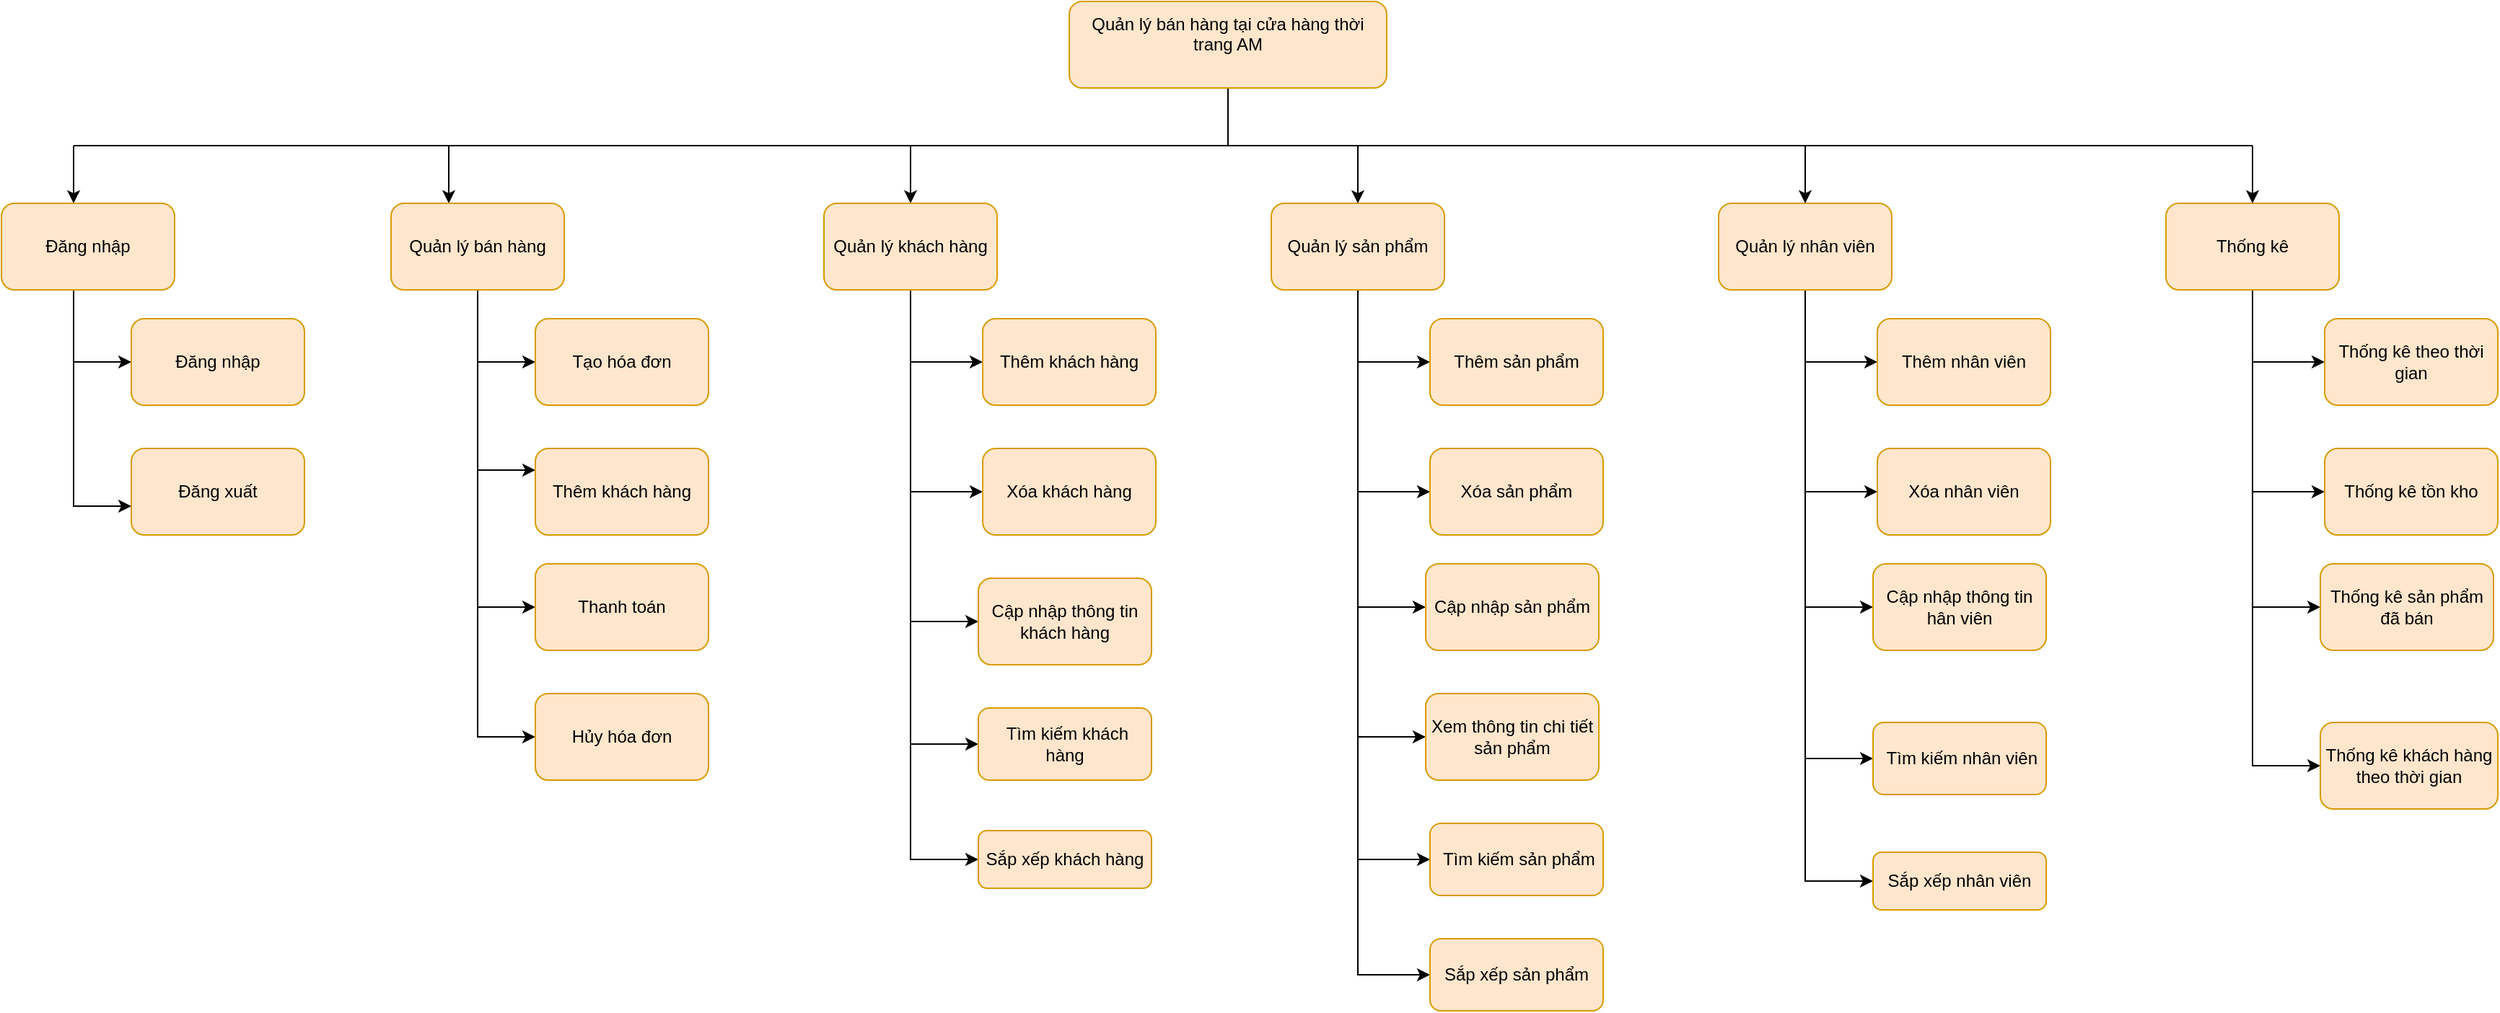 <mxfile version="21.7.1" type="github">
  <diagram name="Page-1" id="oHARTKPdLtnAkvoKE4Um">
    <mxGraphModel dx="1980" dy="718" grid="1" gridSize="10" guides="1" tooltips="1" connect="1" arrows="1" fold="1" page="1" pageScale="1" pageWidth="827" pageHeight="1169" math="0" shadow="0">
      <root>
        <mxCell id="0" />
        <mxCell id="1" parent="0" />
        <mxCell id="UXiYXtpkKjH5TabHA4qE-31" value="" style="edgeStyle=orthogonalEdgeStyle;rounded=0;orthogonalLoop=1;jettySize=auto;html=1;" edge="1" parent="1">
          <mxGeometry relative="1" as="geometry">
            <mxPoint x="946" y="50" as="sourcePoint" />
            <mxPoint x="340" y="160" as="targetPoint" />
            <Array as="points">
              <mxPoint x="880" y="50" />
              <mxPoint x="880" y="120" />
              <mxPoint x="340" y="120" />
            </Array>
          </mxGeometry>
        </mxCell>
        <mxCell id="UXiYXtpkKjH5TabHA4qE-33" value="" style="edgeStyle=orthogonalEdgeStyle;rounded=0;orthogonalLoop=1;jettySize=auto;html=1;" edge="1" parent="1" source="UXiYXtpkKjH5TabHA4qE-2" target="UXiYXtpkKjH5TabHA4qE-32">
          <mxGeometry relative="1" as="geometry">
            <Array as="points">
              <mxPoint x="880" y="120" />
              <mxPoint x="660" y="120" />
            </Array>
          </mxGeometry>
        </mxCell>
        <mxCell id="UXiYXtpkKjH5TabHA4qE-2" value="Quản lý bán hàng tại cửa hàng thời trang AM&lt;div style=&quot;border-color: var(--border-color); padding: 0px; margin: 0px;&quot;&gt;&lt;br style=&quot;border-color: var(--border-color); padding: 0px; margin: 0px; font-size: 15px; font-weight: 700;&quot;&gt;&lt;/div&gt;" style="rounded=1;whiteSpace=wrap;html=1;fillColor=#ffe6cc;strokeColor=#d79b00;labelBackgroundColor=none;labelBorderColor=none;" vertex="1" parent="1">
          <mxGeometry x="770" y="20" width="220" height="60" as="geometry" />
        </mxCell>
        <mxCell id="UXiYXtpkKjH5TabHA4qE-9" value="" style="endArrow=none;html=1;rounded=0;" edge="1" parent="1">
          <mxGeometry width="50" height="50" relative="1" as="geometry">
            <mxPoint x="80" y="120" as="sourcePoint" />
            <mxPoint x="1590" y="120" as="targetPoint" />
          </mxGeometry>
        </mxCell>
        <mxCell id="UXiYXtpkKjH5TabHA4qE-10" value="" style="endArrow=classic;html=1;rounded=0;" edge="1" parent="1">
          <mxGeometry width="50" height="50" relative="1" as="geometry">
            <mxPoint x="80" y="120" as="sourcePoint" />
            <mxPoint x="80" y="160" as="targetPoint" />
          </mxGeometry>
        </mxCell>
        <mxCell id="UXiYXtpkKjH5TabHA4qE-26" value="" style="endArrow=none;html=1;rounded=0;" edge="1" parent="1">
          <mxGeometry width="50" height="50" relative="1" as="geometry">
            <mxPoint x="80" y="320" as="sourcePoint" />
            <mxPoint x="80" y="320" as="targetPoint" />
          </mxGeometry>
        </mxCell>
        <mxCell id="UXiYXtpkKjH5TabHA4qE-58" style="edgeStyle=orthogonalEdgeStyle;rounded=0;orthogonalLoop=1;jettySize=auto;html=1;strokeColor=none;" edge="1" parent="1">
          <mxGeometry relative="1" as="geometry">
            <mxPoint x="354" y="580" as="targetPoint" />
            <mxPoint x="354" y="220" as="sourcePoint" />
          </mxGeometry>
        </mxCell>
        <mxCell id="UXiYXtpkKjH5TabHA4qE-66" style="edgeStyle=orthogonalEdgeStyle;rounded=0;orthogonalLoop=1;jettySize=auto;html=1;entryX=0;entryY=0.5;entryDx=0;entryDy=0;" edge="1" parent="1" source="UXiYXtpkKjH5TabHA4qE-30" target="UXiYXtpkKjH5TabHA4qE-34">
          <mxGeometry relative="1" as="geometry" />
        </mxCell>
        <mxCell id="UXiYXtpkKjH5TabHA4qE-67" style="edgeStyle=orthogonalEdgeStyle;rounded=0;orthogonalLoop=1;jettySize=auto;html=1;entryX=0;entryY=0.25;entryDx=0;entryDy=0;" edge="1" parent="1" source="UXiYXtpkKjH5TabHA4qE-30" target="UXiYXtpkKjH5TabHA4qE-39">
          <mxGeometry relative="1" as="geometry" />
        </mxCell>
        <mxCell id="UXiYXtpkKjH5TabHA4qE-68" style="edgeStyle=orthogonalEdgeStyle;rounded=0;orthogonalLoop=1;jettySize=auto;html=1;entryX=0;entryY=0.5;entryDx=0;entryDy=0;" edge="1" parent="1" source="UXiYXtpkKjH5TabHA4qE-30" target="UXiYXtpkKjH5TabHA4qE-61">
          <mxGeometry relative="1" as="geometry" />
        </mxCell>
        <mxCell id="UXiYXtpkKjH5TabHA4qE-74" style="edgeStyle=orthogonalEdgeStyle;rounded=0;orthogonalLoop=1;jettySize=auto;html=1;entryX=0;entryY=0.5;entryDx=0;entryDy=0;" edge="1" parent="1" source="UXiYXtpkKjH5TabHA4qE-30" target="UXiYXtpkKjH5TabHA4qE-72">
          <mxGeometry relative="1" as="geometry" />
        </mxCell>
        <mxCell id="UXiYXtpkKjH5TabHA4qE-30" value="Quản lý bán hàng" style="whiteSpace=wrap;html=1;fillColor=#ffe6cc;strokeColor=#d79b00;rounded=1;labelBackgroundColor=none;labelBorderColor=none;" vertex="1" parent="1">
          <mxGeometry x="300" y="160" width="120" height="60" as="geometry" />
        </mxCell>
        <mxCell id="UXiYXtpkKjH5TabHA4qE-79" style="edgeStyle=orthogonalEdgeStyle;rounded=0;orthogonalLoop=1;jettySize=auto;html=1;entryX=0;entryY=0.5;entryDx=0;entryDy=0;" edge="1" parent="1" source="UXiYXtpkKjH5TabHA4qE-32" target="UXiYXtpkKjH5TabHA4qE-77">
          <mxGeometry relative="1" as="geometry" />
        </mxCell>
        <mxCell id="UXiYXtpkKjH5TabHA4qE-80" style="edgeStyle=orthogonalEdgeStyle;rounded=0;orthogonalLoop=1;jettySize=auto;html=1;entryX=0;entryY=0.5;entryDx=0;entryDy=0;" edge="1" parent="1" source="UXiYXtpkKjH5TabHA4qE-32" target="UXiYXtpkKjH5TabHA4qE-78">
          <mxGeometry relative="1" as="geometry" />
        </mxCell>
        <mxCell id="UXiYXtpkKjH5TabHA4qE-84" style="edgeStyle=orthogonalEdgeStyle;rounded=0;orthogonalLoop=1;jettySize=auto;html=1;entryX=0;entryY=0.5;entryDx=0;entryDy=0;" edge="1" parent="1" source="UXiYXtpkKjH5TabHA4qE-32" target="UXiYXtpkKjH5TabHA4qE-82">
          <mxGeometry relative="1" as="geometry" />
        </mxCell>
        <mxCell id="UXiYXtpkKjH5TabHA4qE-87" style="edgeStyle=orthogonalEdgeStyle;rounded=0;orthogonalLoop=1;jettySize=auto;html=1;entryX=0;entryY=0.5;entryDx=0;entryDy=0;" edge="1" parent="1" source="UXiYXtpkKjH5TabHA4qE-32" target="UXiYXtpkKjH5TabHA4qE-85">
          <mxGeometry relative="1" as="geometry" />
        </mxCell>
        <mxCell id="UXiYXtpkKjH5TabHA4qE-90" style="edgeStyle=orthogonalEdgeStyle;rounded=0;orthogonalLoop=1;jettySize=auto;html=1;entryX=0;entryY=0.5;entryDx=0;entryDy=0;" edge="1" parent="1" source="UXiYXtpkKjH5TabHA4qE-32" target="UXiYXtpkKjH5TabHA4qE-86">
          <mxGeometry relative="1" as="geometry" />
        </mxCell>
        <mxCell id="UXiYXtpkKjH5TabHA4qE-32" value="Quản lý khách hàng&lt;br&gt;" style="rounded=1;whiteSpace=wrap;html=1;fillColor=#ffe6cc;strokeColor=#d79b00;labelBackgroundColor=none;labelBorderColor=none;" vertex="1" parent="1">
          <mxGeometry x="600" y="160" width="120" height="60" as="geometry" />
        </mxCell>
        <mxCell id="UXiYXtpkKjH5TabHA4qE-34" value="Tạo hóa đơn" style="whiteSpace=wrap;html=1;fillColor=#ffe6cc;strokeColor=#d79b00;rounded=1;labelBackgroundColor=none;labelBorderColor=none;" vertex="1" parent="1">
          <mxGeometry x="400" y="240" width="120" height="60" as="geometry" />
        </mxCell>
        <mxCell id="UXiYXtpkKjH5TabHA4qE-39" value="Thêm khách hàng" style="whiteSpace=wrap;html=1;fillColor=#ffe6cc;strokeColor=#d79b00;rounded=1;labelBackgroundColor=none;labelBorderColor=none;" vertex="1" parent="1">
          <mxGeometry x="400" y="330" width="120" height="60" as="geometry" />
        </mxCell>
        <mxCell id="UXiYXtpkKjH5TabHA4qE-41" value="" style="edgeStyle=orthogonalEdgeStyle;rounded=0;orthogonalLoop=1;jettySize=auto;html=1;" edge="1" parent="1" source="UXiYXtpkKjH5TabHA4qE-43" target="UXiYXtpkKjH5TabHA4qE-44">
          <mxGeometry relative="1" as="geometry">
            <Array as="points">
              <mxPoint x="80" y="270" />
            </Array>
          </mxGeometry>
        </mxCell>
        <mxCell id="UXiYXtpkKjH5TabHA4qE-43" value="Đăng nhập" style="whiteSpace=wrap;html=1;fillColor=#ffe6cc;strokeColor=#d79b00;rounded=1;labelBackgroundColor=none;labelBorderColor=none;" vertex="1" parent="1">
          <mxGeometry x="30" y="160" width="120" height="60" as="geometry" />
        </mxCell>
        <mxCell id="UXiYXtpkKjH5TabHA4qE-44" value="Đăng nhập" style="whiteSpace=wrap;html=1;fillColor=#ffe6cc;strokeColor=#d79b00;rounded=1;labelBackgroundColor=none;labelBorderColor=none;" vertex="1" parent="1">
          <mxGeometry x="120" y="240" width="120" height="60" as="geometry" />
        </mxCell>
        <mxCell id="UXiYXtpkKjH5TabHA4qE-45" value="Đăng xuất" style="whiteSpace=wrap;html=1;fillColor=#ffe6cc;strokeColor=#d79b00;rounded=1;labelBackgroundColor=none;labelBorderColor=none;" vertex="1" parent="1">
          <mxGeometry x="120" y="330" width="120" height="60" as="geometry" />
        </mxCell>
        <mxCell id="UXiYXtpkKjH5TabHA4qE-50" value="" style="edgeStyle=orthogonalEdgeStyle;rounded=0;orthogonalLoop=1;jettySize=auto;html=1;" edge="1" parent="1">
          <mxGeometry relative="1" as="geometry">
            <Array as="points">
              <mxPoint x="80" y="370" />
            </Array>
            <mxPoint x="80" y="270" as="sourcePoint" />
            <mxPoint x="120" y="370" as="targetPoint" />
          </mxGeometry>
        </mxCell>
        <mxCell id="UXiYXtpkKjH5TabHA4qE-61" value="Thanh toán" style="whiteSpace=wrap;html=1;fillColor=#ffe6cc;strokeColor=#d79b00;rounded=1;labelBackgroundColor=none;labelBorderColor=none;" vertex="1" parent="1">
          <mxGeometry x="400" y="410" width="120" height="60" as="geometry" />
        </mxCell>
        <mxCell id="UXiYXtpkKjH5TabHA4qE-72" value="Hủy hóa đơn" style="whiteSpace=wrap;html=1;fillColor=#ffe6cc;strokeColor=#d79b00;rounded=1;labelBackgroundColor=none;labelBorderColor=none;" vertex="1" parent="1">
          <mxGeometry x="400" y="500" width="120" height="60" as="geometry" />
        </mxCell>
        <mxCell id="UXiYXtpkKjH5TabHA4qE-77" value="Thêm khách hàng" style="whiteSpace=wrap;html=1;fillColor=#ffe6cc;strokeColor=#d79b00;rounded=1;labelBackgroundColor=none;labelBorderColor=none;" vertex="1" parent="1">
          <mxGeometry x="710" y="240" width="120" height="60" as="geometry" />
        </mxCell>
        <mxCell id="UXiYXtpkKjH5TabHA4qE-78" value="Xóa khách hàng" style="whiteSpace=wrap;html=1;fillColor=#ffe6cc;strokeColor=#d79b00;rounded=1;labelBackgroundColor=none;labelBorderColor=none;" vertex="1" parent="1">
          <mxGeometry x="710" y="330" width="120" height="60" as="geometry" />
        </mxCell>
        <mxCell id="UXiYXtpkKjH5TabHA4qE-82" value="Cập nhập thông tin khách hàng" style="whiteSpace=wrap;html=1;fillColor=#ffe6cc;strokeColor=#d79b00;rounded=1;labelBackgroundColor=none;labelBorderColor=none;" vertex="1" parent="1">
          <mxGeometry x="707" y="420" width="120" height="60" as="geometry" />
        </mxCell>
        <mxCell id="UXiYXtpkKjH5TabHA4qE-85" value="&amp;nbsp;Tìm kiếm khách hàng" style="whiteSpace=wrap;html=1;fillColor=#ffe6cc;strokeColor=#d79b00;rounded=1;labelBackgroundColor=none;labelBorderColor=none;" vertex="1" parent="1">
          <mxGeometry x="707" y="510" width="120" height="50" as="geometry" />
        </mxCell>
        <mxCell id="UXiYXtpkKjH5TabHA4qE-86" value="Sắp xếp khách hàng" style="whiteSpace=wrap;html=1;fillColor=#ffe6cc;strokeColor=#d79b00;rounded=1;labelBackgroundColor=none;labelBorderColor=none;" vertex="1" parent="1">
          <mxGeometry x="707" y="595" width="120" height="40" as="geometry" />
        </mxCell>
        <mxCell id="UXiYXtpkKjH5TabHA4qE-158" style="edgeStyle=orthogonalEdgeStyle;rounded=0;orthogonalLoop=1;jettySize=auto;html=1;entryX=0;entryY=0.5;entryDx=0;entryDy=0;" edge="1" parent="1" source="UXiYXtpkKjH5TabHA4qE-164" target="UXiYXtpkKjH5TabHA4qE-165">
          <mxGeometry relative="1" as="geometry" />
        </mxCell>
        <mxCell id="UXiYXtpkKjH5TabHA4qE-159" style="edgeStyle=orthogonalEdgeStyle;rounded=0;orthogonalLoop=1;jettySize=auto;html=1;entryX=0;entryY=0.5;entryDx=0;entryDy=0;" edge="1" parent="1" source="UXiYXtpkKjH5TabHA4qE-164" target="UXiYXtpkKjH5TabHA4qE-166">
          <mxGeometry relative="1" as="geometry" />
        </mxCell>
        <mxCell id="UXiYXtpkKjH5TabHA4qE-160" style="edgeStyle=orthogonalEdgeStyle;rounded=0;orthogonalLoop=1;jettySize=auto;html=1;entryX=0;entryY=0.5;entryDx=0;entryDy=0;" edge="1" parent="1" source="UXiYXtpkKjH5TabHA4qE-164" target="UXiYXtpkKjH5TabHA4qE-167">
          <mxGeometry relative="1" as="geometry" />
        </mxCell>
        <mxCell id="UXiYXtpkKjH5TabHA4qE-161" style="edgeStyle=orthogonalEdgeStyle;rounded=0;orthogonalLoop=1;jettySize=auto;html=1;entryX=0;entryY=0.5;entryDx=0;entryDy=0;" edge="1" parent="1" source="UXiYXtpkKjH5TabHA4qE-164" target="UXiYXtpkKjH5TabHA4qE-168">
          <mxGeometry relative="1" as="geometry" />
        </mxCell>
        <mxCell id="UXiYXtpkKjH5TabHA4qE-162" style="edgeStyle=orthogonalEdgeStyle;rounded=0;orthogonalLoop=1;jettySize=auto;html=1;entryX=0;entryY=0.5;entryDx=0;entryDy=0;" edge="1" parent="1" source="UXiYXtpkKjH5TabHA4qE-164" target="UXiYXtpkKjH5TabHA4qE-169">
          <mxGeometry relative="1" as="geometry" />
        </mxCell>
        <mxCell id="UXiYXtpkKjH5TabHA4qE-163" style="edgeStyle=orthogonalEdgeStyle;rounded=0;orthogonalLoop=1;jettySize=auto;html=1;entryX=0;entryY=0.5;entryDx=0;entryDy=0;" edge="1" parent="1" source="UXiYXtpkKjH5TabHA4qE-164" target="UXiYXtpkKjH5TabHA4qE-170">
          <mxGeometry relative="1" as="geometry" />
        </mxCell>
        <mxCell id="UXiYXtpkKjH5TabHA4qE-164" value="Quản lý sản phẩm" style="rounded=1;whiteSpace=wrap;html=1;fillColor=#ffe6cc;strokeColor=#d79b00;labelBackgroundColor=none;labelBorderColor=none;" vertex="1" parent="1">
          <mxGeometry x="910" y="160" width="120" height="60" as="geometry" />
        </mxCell>
        <mxCell id="UXiYXtpkKjH5TabHA4qE-165" value="Thêm sản phẩm" style="whiteSpace=wrap;html=1;fillColor=#ffe6cc;strokeColor=#d79b00;rounded=1;labelBackgroundColor=none;labelBorderColor=none;" vertex="1" parent="1">
          <mxGeometry x="1020" y="240" width="120" height="60" as="geometry" />
        </mxCell>
        <mxCell id="UXiYXtpkKjH5TabHA4qE-166" value="Xóa sản phẩm" style="whiteSpace=wrap;html=1;fillColor=#ffe6cc;strokeColor=#d79b00;rounded=1;labelBackgroundColor=none;labelBorderColor=none;" vertex="1" parent="1">
          <mxGeometry x="1020" y="330" width="120" height="60" as="geometry" />
        </mxCell>
        <mxCell id="UXiYXtpkKjH5TabHA4qE-167" value="Cập nhập sản phẩm" style="whiteSpace=wrap;html=1;fillColor=#ffe6cc;strokeColor=#d79b00;rounded=1;labelBackgroundColor=none;labelBorderColor=none;" vertex="1" parent="1">
          <mxGeometry x="1017" y="410" width="120" height="60" as="geometry" />
        </mxCell>
        <mxCell id="UXiYXtpkKjH5TabHA4qE-168" value="Xem thông tin chi tiết sản phẩm" style="whiteSpace=wrap;html=1;fillColor=#ffe6cc;strokeColor=#d79b00;rounded=1;labelBackgroundColor=none;labelBorderColor=none;" vertex="1" parent="1">
          <mxGeometry x="1017" y="500" width="120" height="60" as="geometry" />
        </mxCell>
        <mxCell id="UXiYXtpkKjH5TabHA4qE-169" value="&amp;nbsp;Tìm kiếm sản phẩm" style="whiteSpace=wrap;html=1;fillColor=#ffe6cc;strokeColor=#d79b00;rounded=1;labelBackgroundColor=none;labelBorderColor=none;" vertex="1" parent="1">
          <mxGeometry x="1020" y="590" width="120" height="50" as="geometry" />
        </mxCell>
        <mxCell id="UXiYXtpkKjH5TabHA4qE-170" value="Sắp xếp sản phẩm" style="whiteSpace=wrap;html=1;fillColor=#ffe6cc;strokeColor=#d79b00;rounded=1;labelBackgroundColor=none;labelBorderColor=none;" vertex="1" parent="1">
          <mxGeometry x="1020" y="670" width="120" height="50" as="geometry" />
        </mxCell>
        <mxCell id="UXiYXtpkKjH5TabHA4qE-174" value="" style="endArrow=classic;html=1;rounded=0;" edge="1" parent="1" target="UXiYXtpkKjH5TabHA4qE-164">
          <mxGeometry width="50" height="50" relative="1" as="geometry">
            <mxPoint x="970" y="120" as="sourcePoint" />
            <mxPoint x="780" y="330" as="targetPoint" />
          </mxGeometry>
        </mxCell>
        <mxCell id="UXiYXtpkKjH5TabHA4qE-175" style="edgeStyle=orthogonalEdgeStyle;rounded=0;orthogonalLoop=1;jettySize=auto;html=1;entryX=0;entryY=0.5;entryDx=0;entryDy=0;" edge="1" parent="1" source="UXiYXtpkKjH5TabHA4qE-181" target="UXiYXtpkKjH5TabHA4qE-182">
          <mxGeometry relative="1" as="geometry" />
        </mxCell>
        <mxCell id="UXiYXtpkKjH5TabHA4qE-176" style="edgeStyle=orthogonalEdgeStyle;rounded=0;orthogonalLoop=1;jettySize=auto;html=1;entryX=0;entryY=0.5;entryDx=0;entryDy=0;" edge="1" parent="1" source="UXiYXtpkKjH5TabHA4qE-181" target="UXiYXtpkKjH5TabHA4qE-183">
          <mxGeometry relative="1" as="geometry" />
        </mxCell>
        <mxCell id="UXiYXtpkKjH5TabHA4qE-177" style="edgeStyle=orthogonalEdgeStyle;rounded=0;orthogonalLoop=1;jettySize=auto;html=1;entryX=0;entryY=0.5;entryDx=0;entryDy=0;" edge="1" parent="1" source="UXiYXtpkKjH5TabHA4qE-181" target="UXiYXtpkKjH5TabHA4qE-184">
          <mxGeometry relative="1" as="geometry" />
        </mxCell>
        <mxCell id="UXiYXtpkKjH5TabHA4qE-179" style="edgeStyle=orthogonalEdgeStyle;rounded=0;orthogonalLoop=1;jettySize=auto;html=1;entryX=0;entryY=0.5;entryDx=0;entryDy=0;" edge="1" parent="1" source="UXiYXtpkKjH5TabHA4qE-181" target="UXiYXtpkKjH5TabHA4qE-186">
          <mxGeometry relative="1" as="geometry" />
        </mxCell>
        <mxCell id="UXiYXtpkKjH5TabHA4qE-180" style="edgeStyle=orthogonalEdgeStyle;rounded=0;orthogonalLoop=1;jettySize=auto;html=1;entryX=0;entryY=0.5;entryDx=0;entryDy=0;" edge="1" parent="1" source="UXiYXtpkKjH5TabHA4qE-181" target="UXiYXtpkKjH5TabHA4qE-187">
          <mxGeometry relative="1" as="geometry" />
        </mxCell>
        <mxCell id="UXiYXtpkKjH5TabHA4qE-181" value="Quản lý nhân viên&lt;br&gt;" style="rounded=1;whiteSpace=wrap;html=1;fillColor=#ffe6cc;strokeColor=#d79b00;labelBackgroundColor=none;labelBorderColor=none;" vertex="1" parent="1">
          <mxGeometry x="1220" y="160" width="120" height="60" as="geometry" />
        </mxCell>
        <mxCell id="UXiYXtpkKjH5TabHA4qE-182" value="Thêm nhân viên" style="whiteSpace=wrap;html=1;fillColor=#ffe6cc;strokeColor=#d79b00;rounded=1;labelBackgroundColor=none;labelBorderColor=none;" vertex="1" parent="1">
          <mxGeometry x="1330" y="240" width="120" height="60" as="geometry" />
        </mxCell>
        <mxCell id="UXiYXtpkKjH5TabHA4qE-183" value="Xóa nhân viên" style="whiteSpace=wrap;html=1;fillColor=#ffe6cc;strokeColor=#d79b00;rounded=1;labelBackgroundColor=none;labelBorderColor=none;" vertex="1" parent="1">
          <mxGeometry x="1330" y="330" width="120" height="60" as="geometry" />
        </mxCell>
        <mxCell id="UXiYXtpkKjH5TabHA4qE-184" value="Cập nhập thông tin hân viên" style="whiteSpace=wrap;html=1;fillColor=#ffe6cc;strokeColor=#d79b00;rounded=1;labelBackgroundColor=none;labelBorderColor=none;" vertex="1" parent="1">
          <mxGeometry x="1327" y="410" width="120" height="60" as="geometry" />
        </mxCell>
        <mxCell id="UXiYXtpkKjH5TabHA4qE-186" value="&amp;nbsp;Tìm kiếm nhân viên" style="whiteSpace=wrap;html=1;fillColor=#ffe6cc;strokeColor=#d79b00;rounded=1;labelBackgroundColor=none;labelBorderColor=none;" vertex="1" parent="1">
          <mxGeometry x="1327" y="520" width="120" height="50" as="geometry" />
        </mxCell>
        <mxCell id="UXiYXtpkKjH5TabHA4qE-187" value="Sắp xếp nhân viên" style="whiteSpace=wrap;html=1;fillColor=#ffe6cc;strokeColor=#d79b00;rounded=1;labelBackgroundColor=none;labelBorderColor=none;" vertex="1" parent="1">
          <mxGeometry x="1327" y="610" width="120" height="40" as="geometry" />
        </mxCell>
        <mxCell id="UXiYXtpkKjH5TabHA4qE-188" value="" style="endArrow=classic;html=1;rounded=0;entryX=0.5;entryY=0;entryDx=0;entryDy=0;" edge="1" parent="1" target="UXiYXtpkKjH5TabHA4qE-181">
          <mxGeometry width="50" height="50" relative="1" as="geometry">
            <mxPoint x="1280" y="120" as="sourcePoint" />
            <mxPoint x="1270" y="70" as="targetPoint" />
          </mxGeometry>
        </mxCell>
        <mxCell id="UXiYXtpkKjH5TabHA4qE-189" style="edgeStyle=orthogonalEdgeStyle;rounded=0;orthogonalLoop=1;jettySize=auto;html=1;entryX=0;entryY=0.5;entryDx=0;entryDy=0;" edge="1" parent="1" source="UXiYXtpkKjH5TabHA4qE-194" target="UXiYXtpkKjH5TabHA4qE-195">
          <mxGeometry relative="1" as="geometry" />
        </mxCell>
        <mxCell id="UXiYXtpkKjH5TabHA4qE-190" style="edgeStyle=orthogonalEdgeStyle;rounded=0;orthogonalLoop=1;jettySize=auto;html=1;entryX=0;entryY=0.5;entryDx=0;entryDy=0;" edge="1" parent="1" source="UXiYXtpkKjH5TabHA4qE-194" target="UXiYXtpkKjH5TabHA4qE-196">
          <mxGeometry relative="1" as="geometry" />
        </mxCell>
        <mxCell id="UXiYXtpkKjH5TabHA4qE-191" style="edgeStyle=orthogonalEdgeStyle;rounded=0;orthogonalLoop=1;jettySize=auto;html=1;entryX=0;entryY=0.5;entryDx=0;entryDy=0;" edge="1" parent="1" source="UXiYXtpkKjH5TabHA4qE-194" target="UXiYXtpkKjH5TabHA4qE-197">
          <mxGeometry relative="1" as="geometry" />
        </mxCell>
        <mxCell id="UXiYXtpkKjH5TabHA4qE-192" style="edgeStyle=orthogonalEdgeStyle;rounded=0;orthogonalLoop=1;jettySize=auto;html=1;entryX=0;entryY=0.5;entryDx=0;entryDy=0;" edge="1" parent="1" source="UXiYXtpkKjH5TabHA4qE-194" target="UXiYXtpkKjH5TabHA4qE-198">
          <mxGeometry relative="1" as="geometry" />
        </mxCell>
        <mxCell id="UXiYXtpkKjH5TabHA4qE-194" value="Thống kê" style="rounded=1;whiteSpace=wrap;html=1;fillColor=#ffe6cc;strokeColor=#d79b00;labelBackgroundColor=none;labelBorderColor=none;" vertex="1" parent="1">
          <mxGeometry x="1530" y="160" width="120" height="60" as="geometry" />
        </mxCell>
        <mxCell id="UXiYXtpkKjH5TabHA4qE-195" value="Thống kê theo thời gian&lt;br&gt;" style="whiteSpace=wrap;html=1;fillColor=#ffe6cc;strokeColor=#d79b00;rounded=1;labelBackgroundColor=none;labelBorderColor=none;" vertex="1" parent="1">
          <mxGeometry x="1640" y="240" width="120" height="60" as="geometry" />
        </mxCell>
        <mxCell id="UXiYXtpkKjH5TabHA4qE-196" value="Thống kê tồn kho" style="whiteSpace=wrap;html=1;fillColor=#ffe6cc;strokeColor=#d79b00;rounded=1;labelBackgroundColor=none;labelBorderColor=none;" vertex="1" parent="1">
          <mxGeometry x="1640" y="330" width="120" height="60" as="geometry" />
        </mxCell>
        <mxCell id="UXiYXtpkKjH5TabHA4qE-197" value="Thống kê sản phẩm đã bán" style="whiteSpace=wrap;html=1;fillColor=#ffe6cc;strokeColor=#d79b00;rounded=1;labelBackgroundColor=none;labelBorderColor=none;" vertex="1" parent="1">
          <mxGeometry x="1637" y="410" width="120" height="60" as="geometry" />
        </mxCell>
        <mxCell id="UXiYXtpkKjH5TabHA4qE-198" value="Thống kê khách hàng theo thời gian&lt;br&gt;" style="whiteSpace=wrap;html=1;fillColor=#ffe6cc;strokeColor=#d79b00;rounded=1;labelBackgroundColor=none;labelBorderColor=none;" vertex="1" parent="1">
          <mxGeometry x="1637" y="520" width="123" height="60" as="geometry" />
        </mxCell>
        <mxCell id="UXiYXtpkKjH5TabHA4qE-200" value="" style="endArrow=classic;html=1;rounded=0;" edge="1" parent="1" target="UXiYXtpkKjH5TabHA4qE-194">
          <mxGeometry width="50" height="50" relative="1" as="geometry">
            <mxPoint x="1590" y="120" as="sourcePoint" />
            <mxPoint x="1290" y="350" as="targetPoint" />
          </mxGeometry>
        </mxCell>
      </root>
    </mxGraphModel>
  </diagram>
</mxfile>
